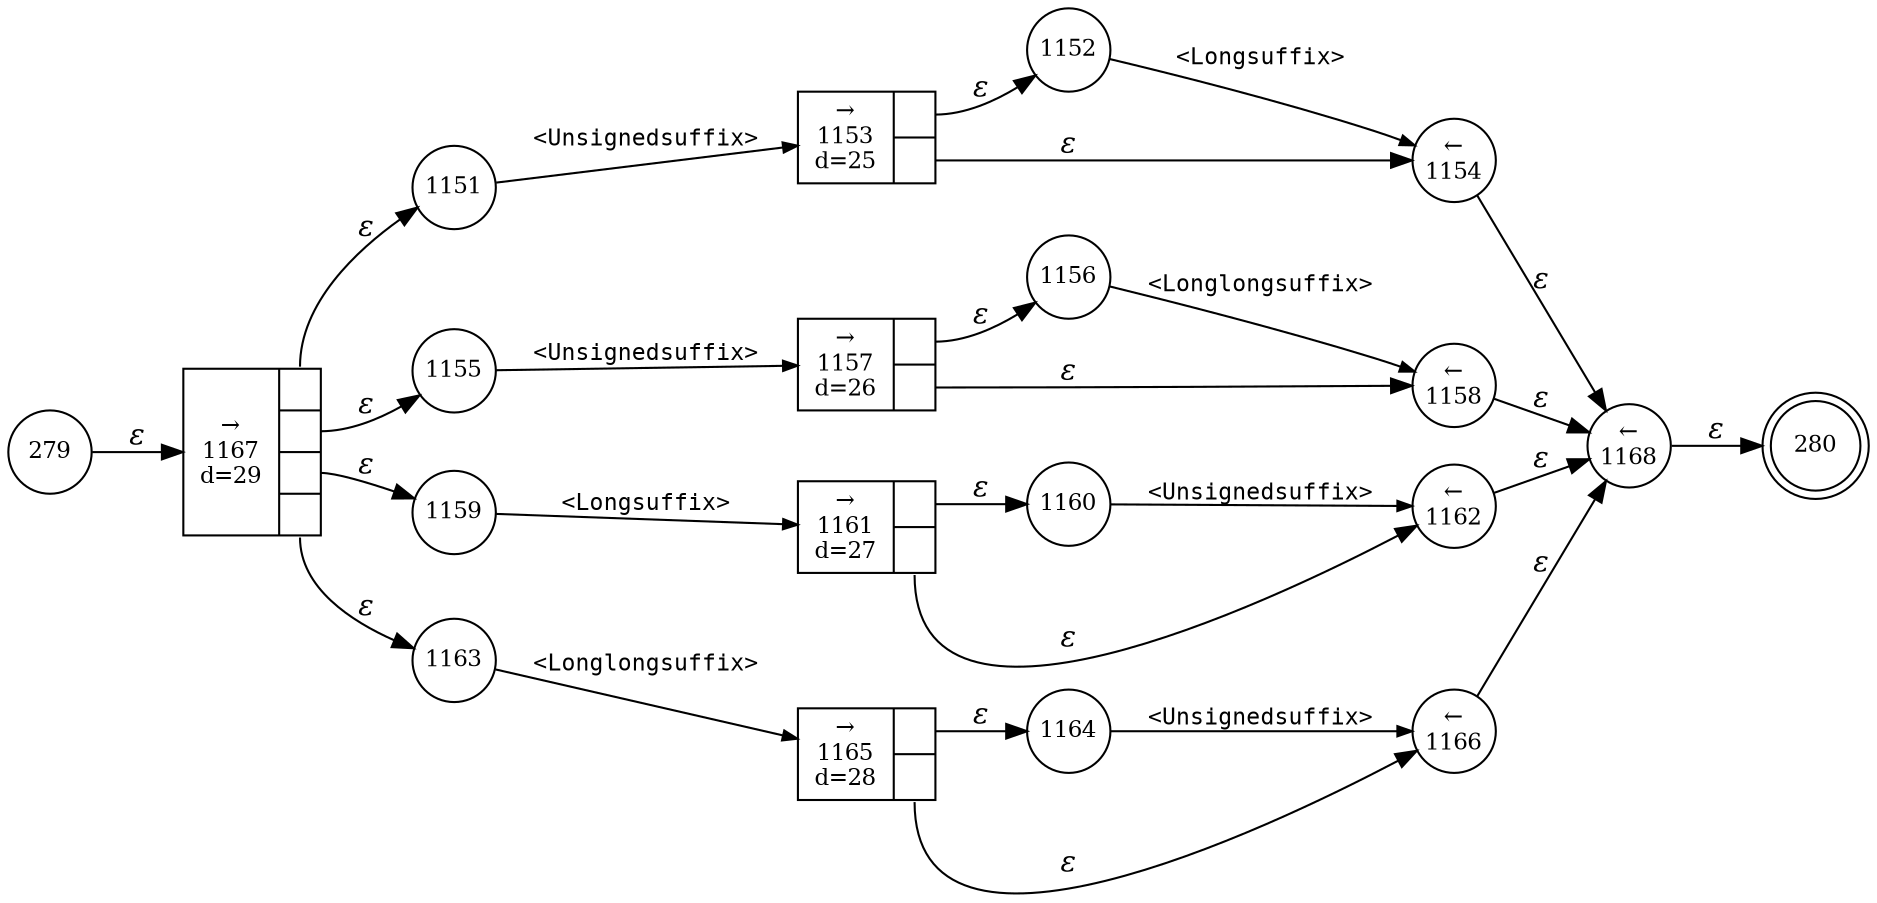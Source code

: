 digraph ATN {
rankdir=LR;
s280[fontsize=11, label="280", shape=doublecircle, fixedsize=true, width=.6];
s1152[fontsize=11,label="1152", shape=circle, fixedsize=true, width=.55, peripheries=1];
s1153[fontsize=11,label="{&rarr;\n1153\nd=25|{<p0>|<p1>}}", shape=record, fixedsize=false, peripheries=1];
s1154[fontsize=11,label="&larr;\n1154", shape=circle, fixedsize=true, width=.55, peripheries=1];
s1155[fontsize=11,label="1155", shape=circle, fixedsize=true, width=.55, peripheries=1];
s1156[fontsize=11,label="1156", shape=circle, fixedsize=true, width=.55, peripheries=1];
s1157[fontsize=11,label="{&rarr;\n1157\nd=26|{<p0>|<p1>}}", shape=record, fixedsize=false, peripheries=1];
s1158[fontsize=11,label="&larr;\n1158", shape=circle, fixedsize=true, width=.55, peripheries=1];
s1159[fontsize=11,label="1159", shape=circle, fixedsize=true, width=.55, peripheries=1];
s1160[fontsize=11,label="1160", shape=circle, fixedsize=true, width=.55, peripheries=1];
s1161[fontsize=11,label="{&rarr;\n1161\nd=27|{<p0>|<p1>}}", shape=record, fixedsize=false, peripheries=1];
s1162[fontsize=11,label="&larr;\n1162", shape=circle, fixedsize=true, width=.55, peripheries=1];
s1163[fontsize=11,label="1163", shape=circle, fixedsize=true, width=.55, peripheries=1];
s1164[fontsize=11,label="1164", shape=circle, fixedsize=true, width=.55, peripheries=1];
s1165[fontsize=11,label="{&rarr;\n1165\nd=28|{<p0>|<p1>}}", shape=record, fixedsize=false, peripheries=1];
s1166[fontsize=11,label="&larr;\n1166", shape=circle, fixedsize=true, width=.55, peripheries=1];
s1167[fontsize=11,label="{&rarr;\n1167\nd=29|{<p0>|<p1>|<p2>|<p3>}}", shape=record, fixedsize=false, peripheries=1];
s1168[fontsize=11,label="&larr;\n1168", shape=circle, fixedsize=true, width=.55, peripheries=1];
s279[fontsize=11,label="279", shape=circle, fixedsize=true, width=.55, peripheries=1];
s1151[fontsize=11,label="1151", shape=circle, fixedsize=true, width=.55, peripheries=1];
s279 -> s1167 [fontname="Times-Italic", label="&epsilon;"];
s1167:p0 -> s1151 [fontname="Times-Italic", label="&epsilon;"];
s1167:p1 -> s1155 [fontname="Times-Italic", label="&epsilon;"];
s1167:p2 -> s1159 [fontname="Times-Italic", label="&epsilon;"];
s1167:p3 -> s1163 [fontname="Times-Italic", label="&epsilon;"];
s1151 -> s1153 [fontsize=11, fontname="Courier", arrowsize=.7, label = "<Unsignedsuffix>", arrowhead = normal];
s1155 -> s1157 [fontsize=11, fontname="Courier", arrowsize=.7, label = "<Unsignedsuffix>", arrowhead = normal];
s1159 -> s1161 [fontsize=11, fontname="Courier", arrowsize=.7, label = "<Longsuffix>", arrowhead = normal];
s1163 -> s1165 [fontsize=11, fontname="Courier", arrowsize=.7, label = "<Longlongsuffix>", arrowhead = normal];
s1153:p0 -> s1152 [fontname="Times-Italic", label="&epsilon;"];
s1153:p1 -> s1154 [fontname="Times-Italic", label="&epsilon;"];
s1157:p0 -> s1156 [fontname="Times-Italic", label="&epsilon;"];
s1157:p1 -> s1158 [fontname="Times-Italic", label="&epsilon;"];
s1161:p0 -> s1160 [fontname="Times-Italic", label="&epsilon;"];
s1161:p1 -> s1162 [fontname="Times-Italic", label="&epsilon;"];
s1165:p0 -> s1164 [fontname="Times-Italic", label="&epsilon;"];
s1165:p1 -> s1166 [fontname="Times-Italic", label="&epsilon;"];
s1152 -> s1154 [fontsize=11, fontname="Courier", arrowsize=.7, label = "<Longsuffix>", arrowhead = normal];
s1154 -> s1168 [fontname="Times-Italic", label="&epsilon;"];
s1156 -> s1158 [fontsize=11, fontname="Courier", arrowsize=.7, label = "<Longlongsuffix>", arrowhead = normal];
s1158 -> s1168 [fontname="Times-Italic", label="&epsilon;"];
s1160 -> s1162 [fontsize=11, fontname="Courier", arrowsize=.7, label = "<Unsignedsuffix>", arrowhead = normal];
s1162 -> s1168 [fontname="Times-Italic", label="&epsilon;"];
s1164 -> s1166 [fontsize=11, fontname="Courier", arrowsize=.7, label = "<Unsignedsuffix>", arrowhead = normal];
s1166 -> s1168 [fontname="Times-Italic", label="&epsilon;"];
s1168 -> s280 [fontname="Times-Italic", label="&epsilon;"];
}